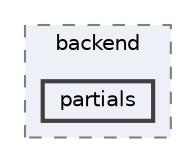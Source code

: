 digraph "resources/views/backend/partials"
{
 // LATEX_PDF_SIZE
  bgcolor="transparent";
  edge [fontname=Helvetica,fontsize=10,labelfontname=Helvetica,labelfontsize=10];
  node [fontname=Helvetica,fontsize=10,shape=box,height=0.2,width=0.4];
  compound=true
  subgraph clusterdir_48f752ed06fe2ec4f169a5606dccb442 {
    graph [ bgcolor="#edf0f7", pencolor="grey50", label="backend", fontname=Helvetica,fontsize=10 style="filled,dashed", URL="dir_48f752ed06fe2ec4f169a5606dccb442.html",tooltip=""]
  dir_1365f6c1a0facb2e81d36917552ac0ab [label="partials", fillcolor="#edf0f7", color="grey25", style="filled,bold", URL="dir_1365f6c1a0facb2e81d36917552ac0ab.html",tooltip=""];
  }
}
